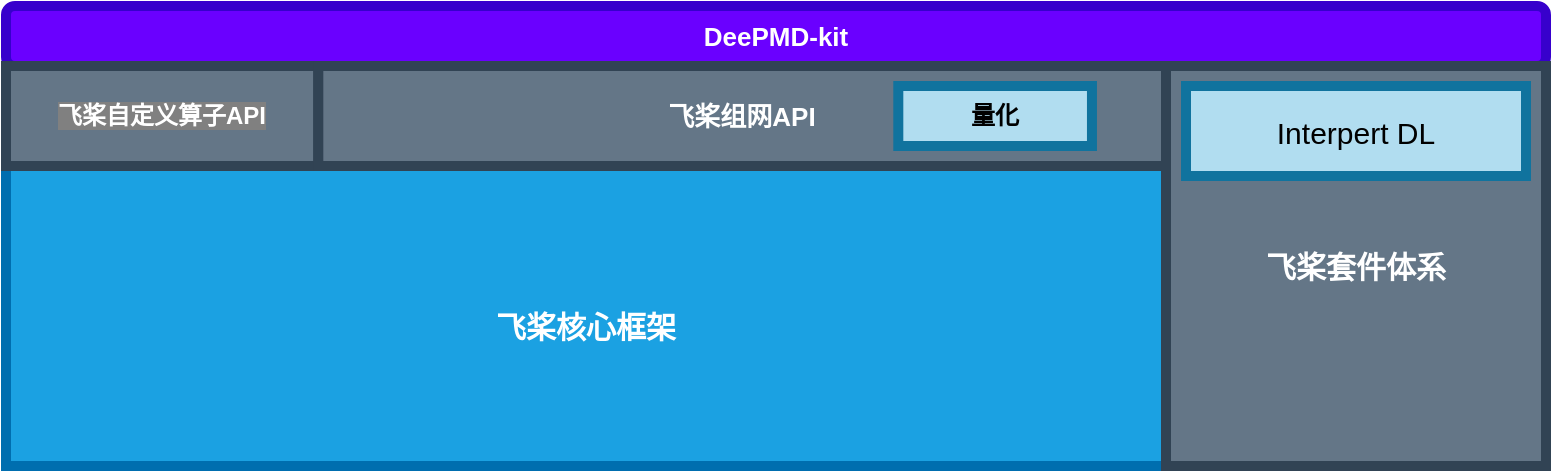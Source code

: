 <mxfile version="14.8.4" type="github">
  <diagram id="53Y-01zWzBL3yiK1s56i" name="Page-1">
    <mxGraphModel dx="2066" dy="769" grid="1" gridSize="10" guides="1" tooltips="1" connect="1" arrows="1" fold="1" page="1" pageScale="1" pageWidth="850" pageHeight="1100" math="0" shadow="0">
      <root>
        <mxCell id="0" />
        <mxCell id="1" parent="0" />
        <mxCell id="50lklCHc5W1sMrXra8Ou-2" value="&lt;b&gt;&lt;font style=&quot;font-size: 13px&quot;&gt;DeePMD-kit&lt;/font&gt;&lt;/b&gt;" style="rounded=1;whiteSpace=wrap;html=1;fillColor=#6a00ff;strokeColor=#3700CC;fontColor=#ffffff;strokeWidth=5;" vertex="1" parent="1">
          <mxGeometry x="30" y="240" width="770" height="30" as="geometry" />
        </mxCell>
        <mxCell id="50lklCHc5W1sMrXra8Ou-10" value="" style="group" vertex="1" connectable="0" parent="1">
          <mxGeometry x="30" y="270" width="580" height="200" as="geometry" />
        </mxCell>
        <mxCell id="50lklCHc5W1sMrXra8Ou-5" value="" style="rounded=0;whiteSpace=wrap;html=1;strokeWidth=5;fillColor=#1ba1e2;strokeColor=#006EAF;fontColor=#ffffff;" vertex="1" parent="50lklCHc5W1sMrXra8Ou-10">
          <mxGeometry width="580" height="200" as="geometry" />
        </mxCell>
        <mxCell id="50lklCHc5W1sMrXra8Ou-6" value="&lt;span style=&quot;font-family: &amp;#34;helvetica&amp;#34; ; font-size: 12px ; font-style: normal ; letter-spacing: normal ; text-align: center ; text-indent: 0px ; text-transform: none ; word-spacing: 0px ; display: inline ; float: none ; background-color: rgb(128 , 128 , 128)&quot;&gt;飞桨自定义算子API&lt;/span&gt;" style="rounded=0;whiteSpace=wrap;html=1;strokeWidth=5;fontStyle=1;fillColor=#647687;strokeColor=#314354;fontColor=#ffffff;" vertex="1" parent="50lklCHc5W1sMrXra8Ou-10">
          <mxGeometry width="156.154" height="50" as="geometry" />
        </mxCell>
        <mxCell id="50lklCHc5W1sMrXra8Ou-8" value="&lt;b&gt;&lt;font style=&quot;font-size: 13px&quot;&gt;飞桨组网API&lt;/font&gt;&lt;/b&gt;" style="rounded=0;whiteSpace=wrap;html=1;strokeWidth=5;fillColor=#647687;strokeColor=#314354;fontColor=#ffffff;" vertex="1" parent="50lklCHc5W1sMrXra8Ou-10">
          <mxGeometry x="156.154" width="423.846" height="50" as="geometry" />
        </mxCell>
        <mxCell id="50lklCHc5W1sMrXra8Ou-9" value="&lt;b&gt;量化&lt;/b&gt;" style="rounded=0;whiteSpace=wrap;html=1;strokeWidth=5;fillColor=#b1ddf0;strokeColor=#10739e;" vertex="1" parent="50lklCHc5W1sMrXra8Ou-10">
          <mxGeometry x="446.156" y="10" width="96.823" height="30" as="geometry" />
        </mxCell>
        <mxCell id="50lklCHc5W1sMrXra8Ou-7" value="飞桨核心框架" style="text;html=1;strokeColor=none;fillColor=none;align=center;verticalAlign=middle;whiteSpace=wrap;rounded=0;fontStyle=1;fontSize=15;fontColor=#FFFFFF;" vertex="1" parent="50lklCHc5W1sMrXra8Ou-10">
          <mxGeometry x="211.923" y="120" width="156.154" height="20" as="geometry" />
        </mxCell>
        <mxCell id="50lklCHc5W1sMrXra8Ou-11" value="&lt;b&gt;飞桨套件体系&lt;/b&gt;" style="rounded=0;whiteSpace=wrap;html=1;fontSize=15;strokeWidth=5;fillColor=#647687;strokeColor=#314354;fontColor=#ffffff;" vertex="1" parent="1">
          <mxGeometry x="610" y="270" width="190" height="200" as="geometry" />
        </mxCell>
        <mxCell id="50lklCHc5W1sMrXra8Ou-12" value="Interpert DL" style="rounded=0;whiteSpace=wrap;html=1;fontSize=15;strokeWidth=5;fillColor=#b1ddf0;strokeColor=#10739e;" vertex="1" parent="1">
          <mxGeometry x="620" y="280" width="170" height="45" as="geometry" />
        </mxCell>
      </root>
    </mxGraphModel>
  </diagram>
</mxfile>
